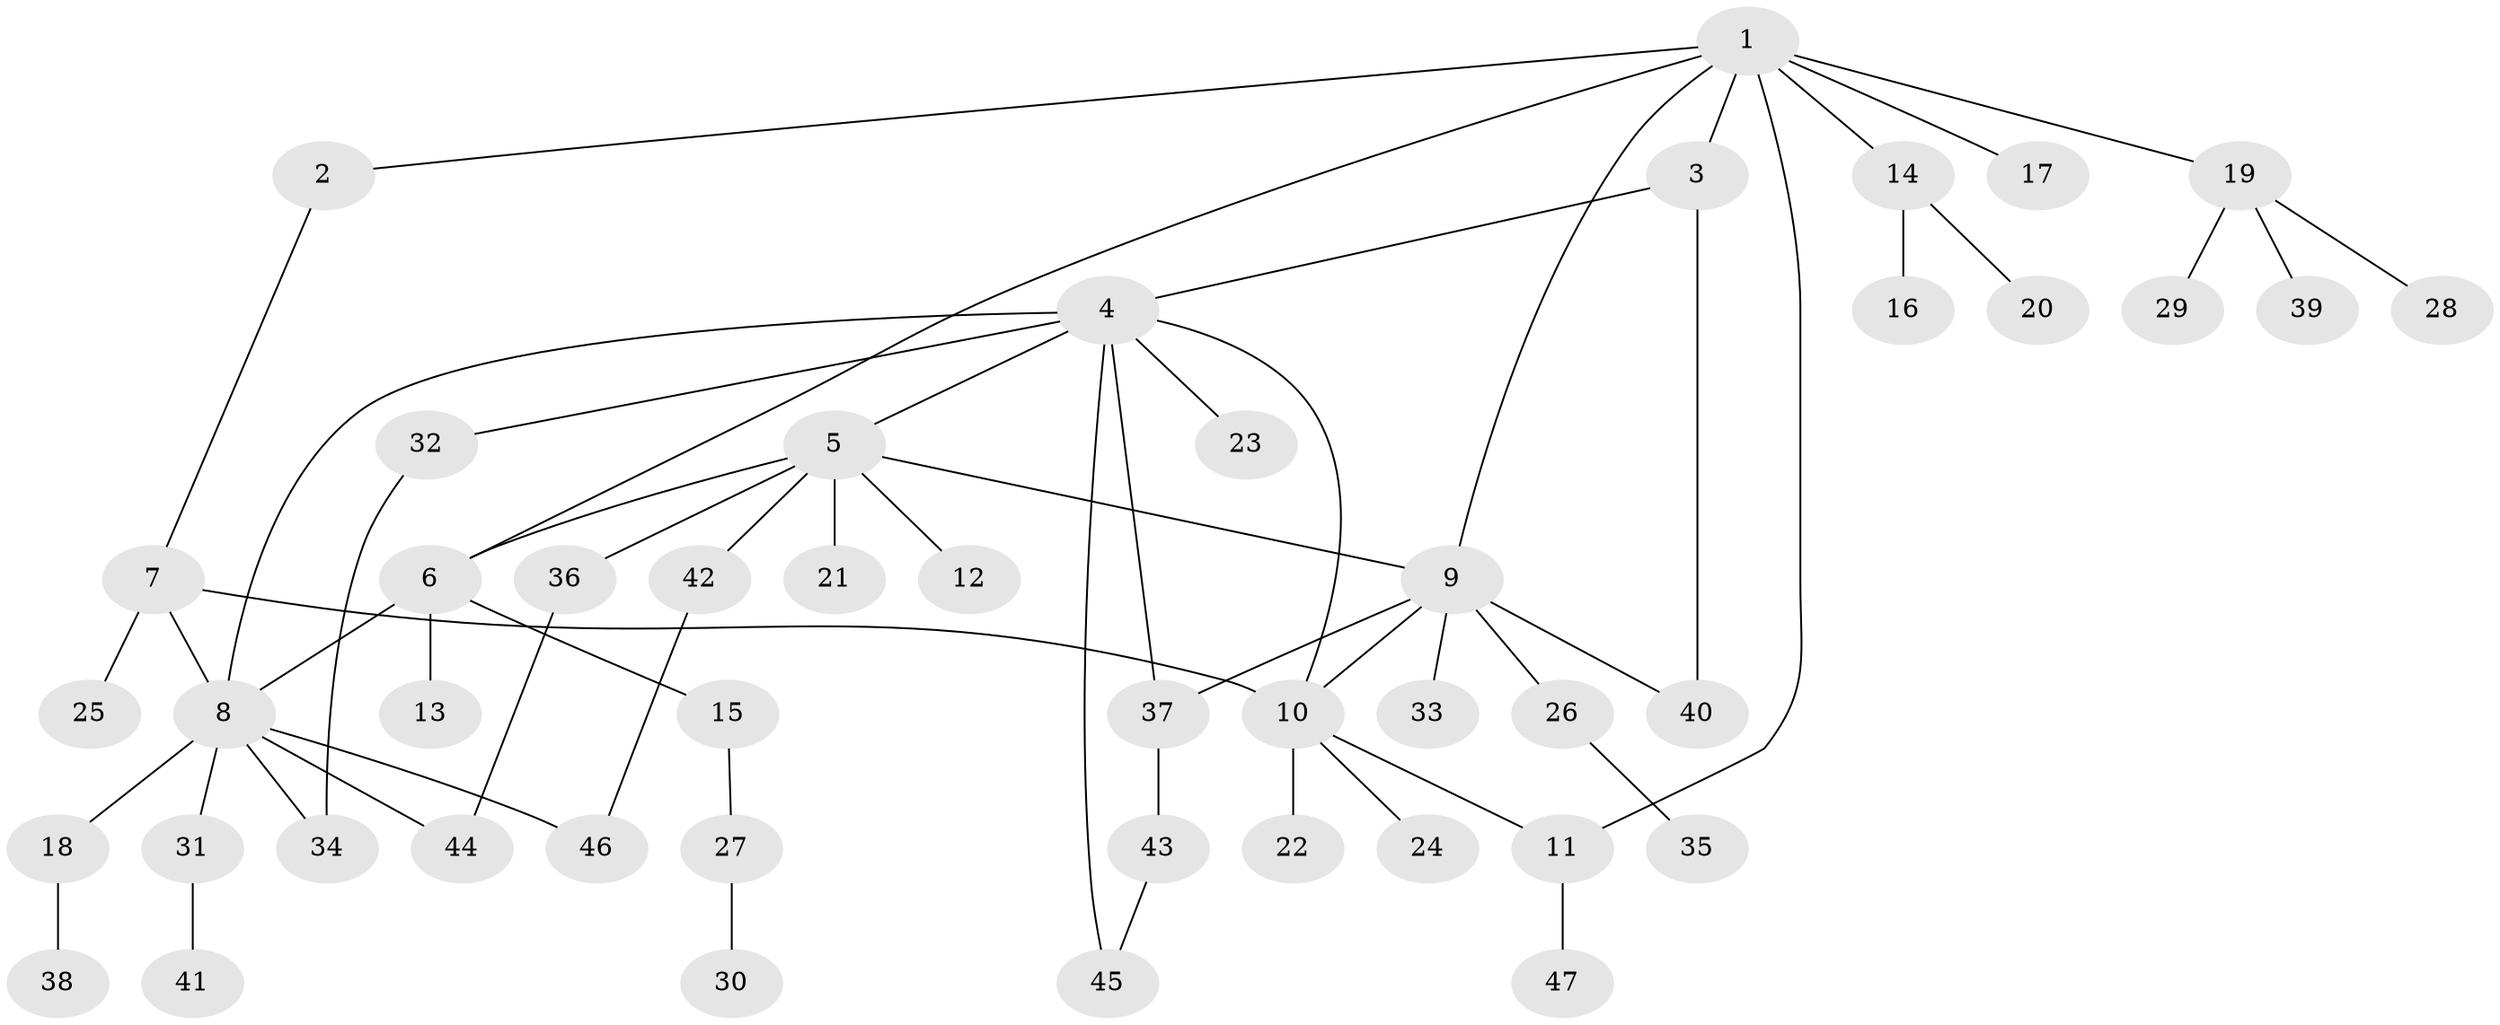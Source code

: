 // Generated by graph-tools (version 1.1) at 2025/37/03/09/25 02:37:45]
// undirected, 47 vertices, 59 edges
graph export_dot {
graph [start="1"]
  node [color=gray90,style=filled];
  1;
  2;
  3;
  4;
  5;
  6;
  7;
  8;
  9;
  10;
  11;
  12;
  13;
  14;
  15;
  16;
  17;
  18;
  19;
  20;
  21;
  22;
  23;
  24;
  25;
  26;
  27;
  28;
  29;
  30;
  31;
  32;
  33;
  34;
  35;
  36;
  37;
  38;
  39;
  40;
  41;
  42;
  43;
  44;
  45;
  46;
  47;
  1 -- 2;
  1 -- 3;
  1 -- 6;
  1 -- 9;
  1 -- 11;
  1 -- 14;
  1 -- 17;
  1 -- 19;
  2 -- 7;
  3 -- 4;
  3 -- 40;
  4 -- 5;
  4 -- 8;
  4 -- 10;
  4 -- 23;
  4 -- 32;
  4 -- 37;
  4 -- 45;
  5 -- 6;
  5 -- 9;
  5 -- 12;
  5 -- 21;
  5 -- 36;
  5 -- 42;
  6 -- 8;
  6 -- 13;
  6 -- 15;
  7 -- 8;
  7 -- 10;
  7 -- 25;
  8 -- 18;
  8 -- 31;
  8 -- 34;
  8 -- 44;
  8 -- 46;
  9 -- 10;
  9 -- 26;
  9 -- 33;
  9 -- 37;
  9 -- 40;
  10 -- 11;
  10 -- 22;
  10 -- 24;
  11 -- 47;
  14 -- 16;
  14 -- 20;
  15 -- 27;
  18 -- 38;
  19 -- 28;
  19 -- 29;
  19 -- 39;
  26 -- 35;
  27 -- 30;
  31 -- 41;
  32 -- 34;
  36 -- 44;
  37 -- 43;
  42 -- 46;
  43 -- 45;
}
